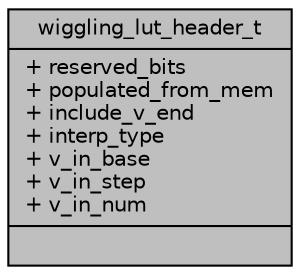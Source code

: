 digraph "wiggling_lut_header_t"
{
 // INTERACTIVE_SVG=YES
 // LATEX_PDF_SIZE
  bgcolor="transparent";
  edge [fontname="Helvetica",fontsize="10",labelfontname="Helvetica",labelfontsize="10"];
  node [fontname="Helvetica",fontsize="10",shape=record];
  Node1 [label="{wiggling_lut_header_t\n|+ reserved_bits\l+ populated_from_mem\l+ include_v_end\l+ interp_type\l+ v_in_base\l+ v_in_step\l+ v_in_num\l|}",height=0.2,width=0.4,color="black", fillcolor="grey75", style="filled", fontcolor="black",tooltip=" "];
}
